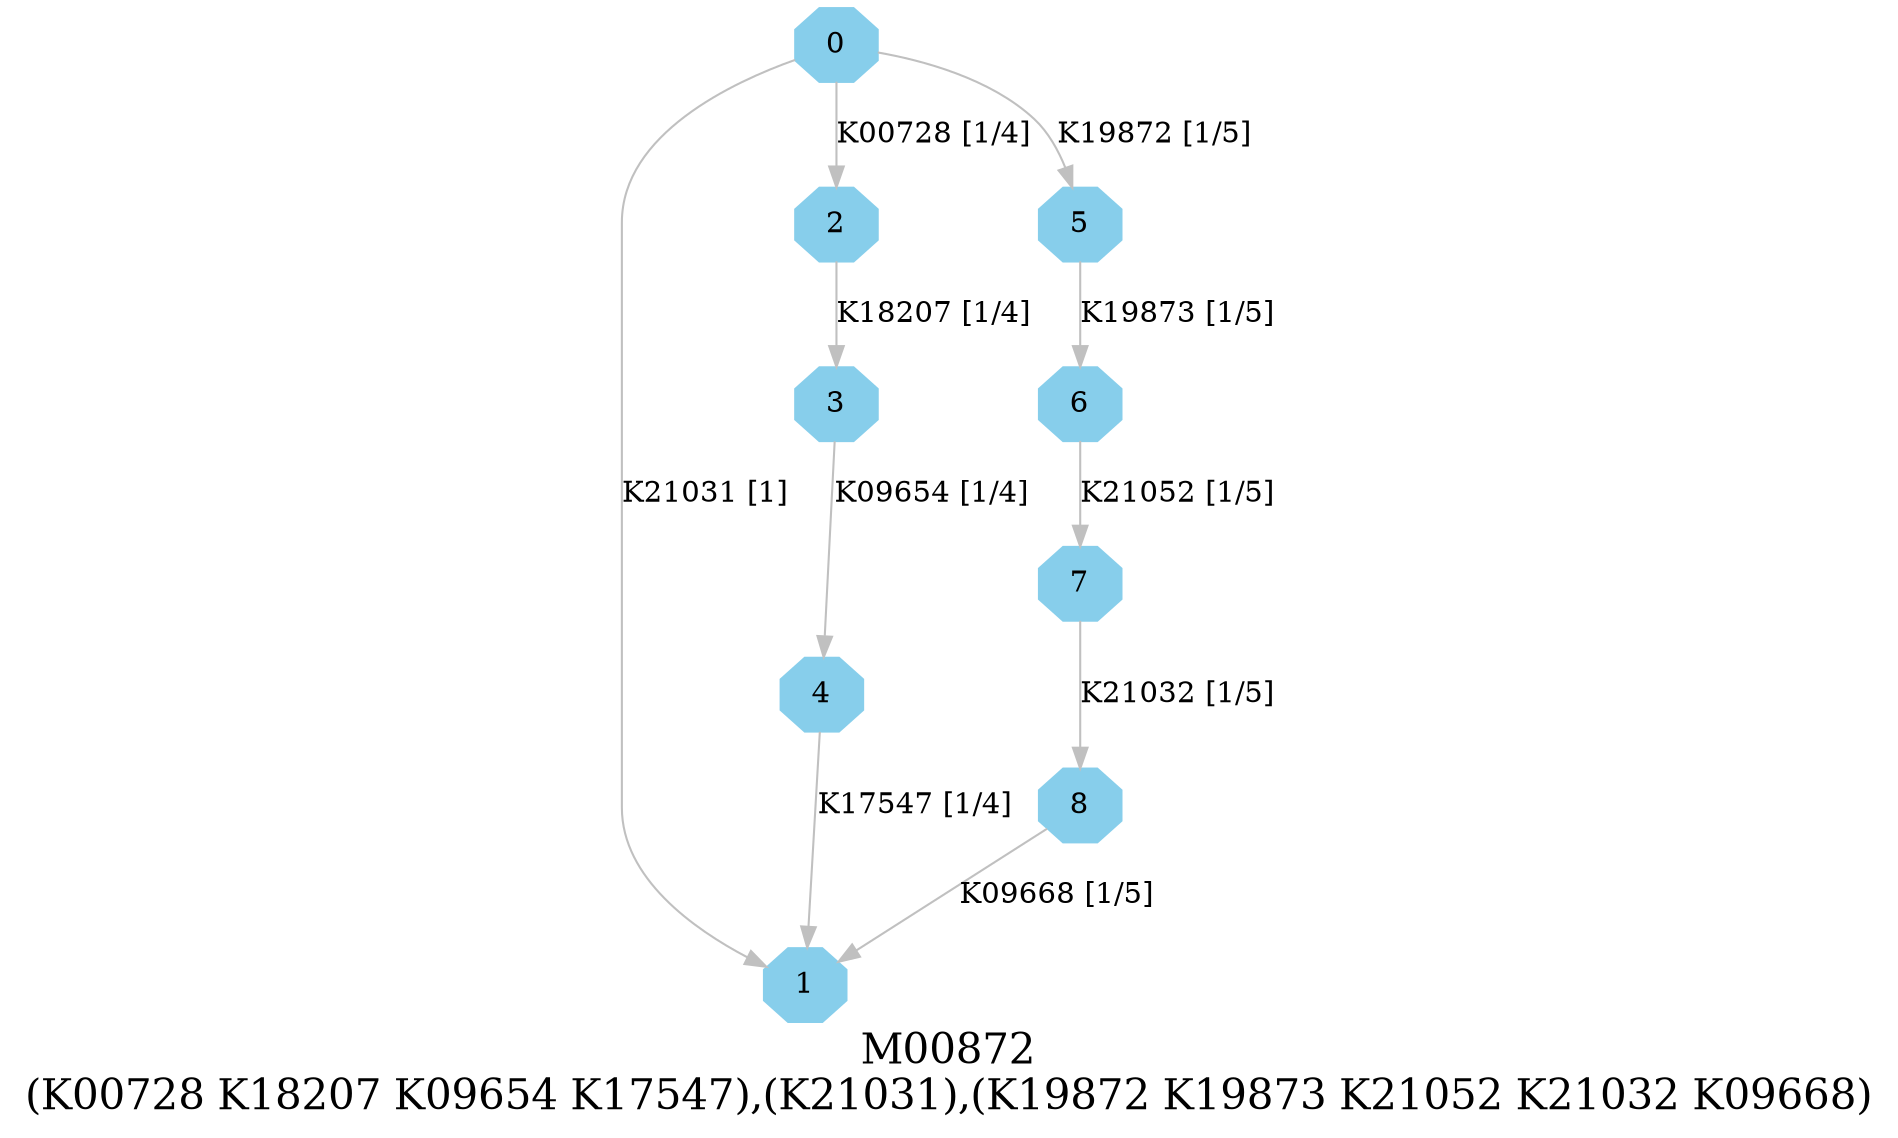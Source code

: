 digraph G {
graph [label="M00872
(K00728 K18207 K09654 K17547),(K21031),(K19872 K19873 K21052 K21032 K09668)",fontsize=20];
node [shape=box,style=filled];
edge [len=3,color=grey];
{node [width=.3,height=.3,shape=octagon,style=filled,color=skyblue] 0 1 2 3 4 5 6 7 8 }
0 -> 2 [label="K00728 [1/4]"];
0 -> 1 [label="K21031 [1]"];
0 -> 5 [label="K19872 [1/5]"];
2 -> 3 [label="K18207 [1/4]"];
3 -> 4 [label="K09654 [1/4]"];
4 -> 1 [label="K17547 [1/4]"];
5 -> 6 [label="K19873 [1/5]"];
6 -> 7 [label="K21052 [1/5]"];
7 -> 8 [label="K21032 [1/5]"];
8 -> 1 [label="K09668 [1/5]"];
}